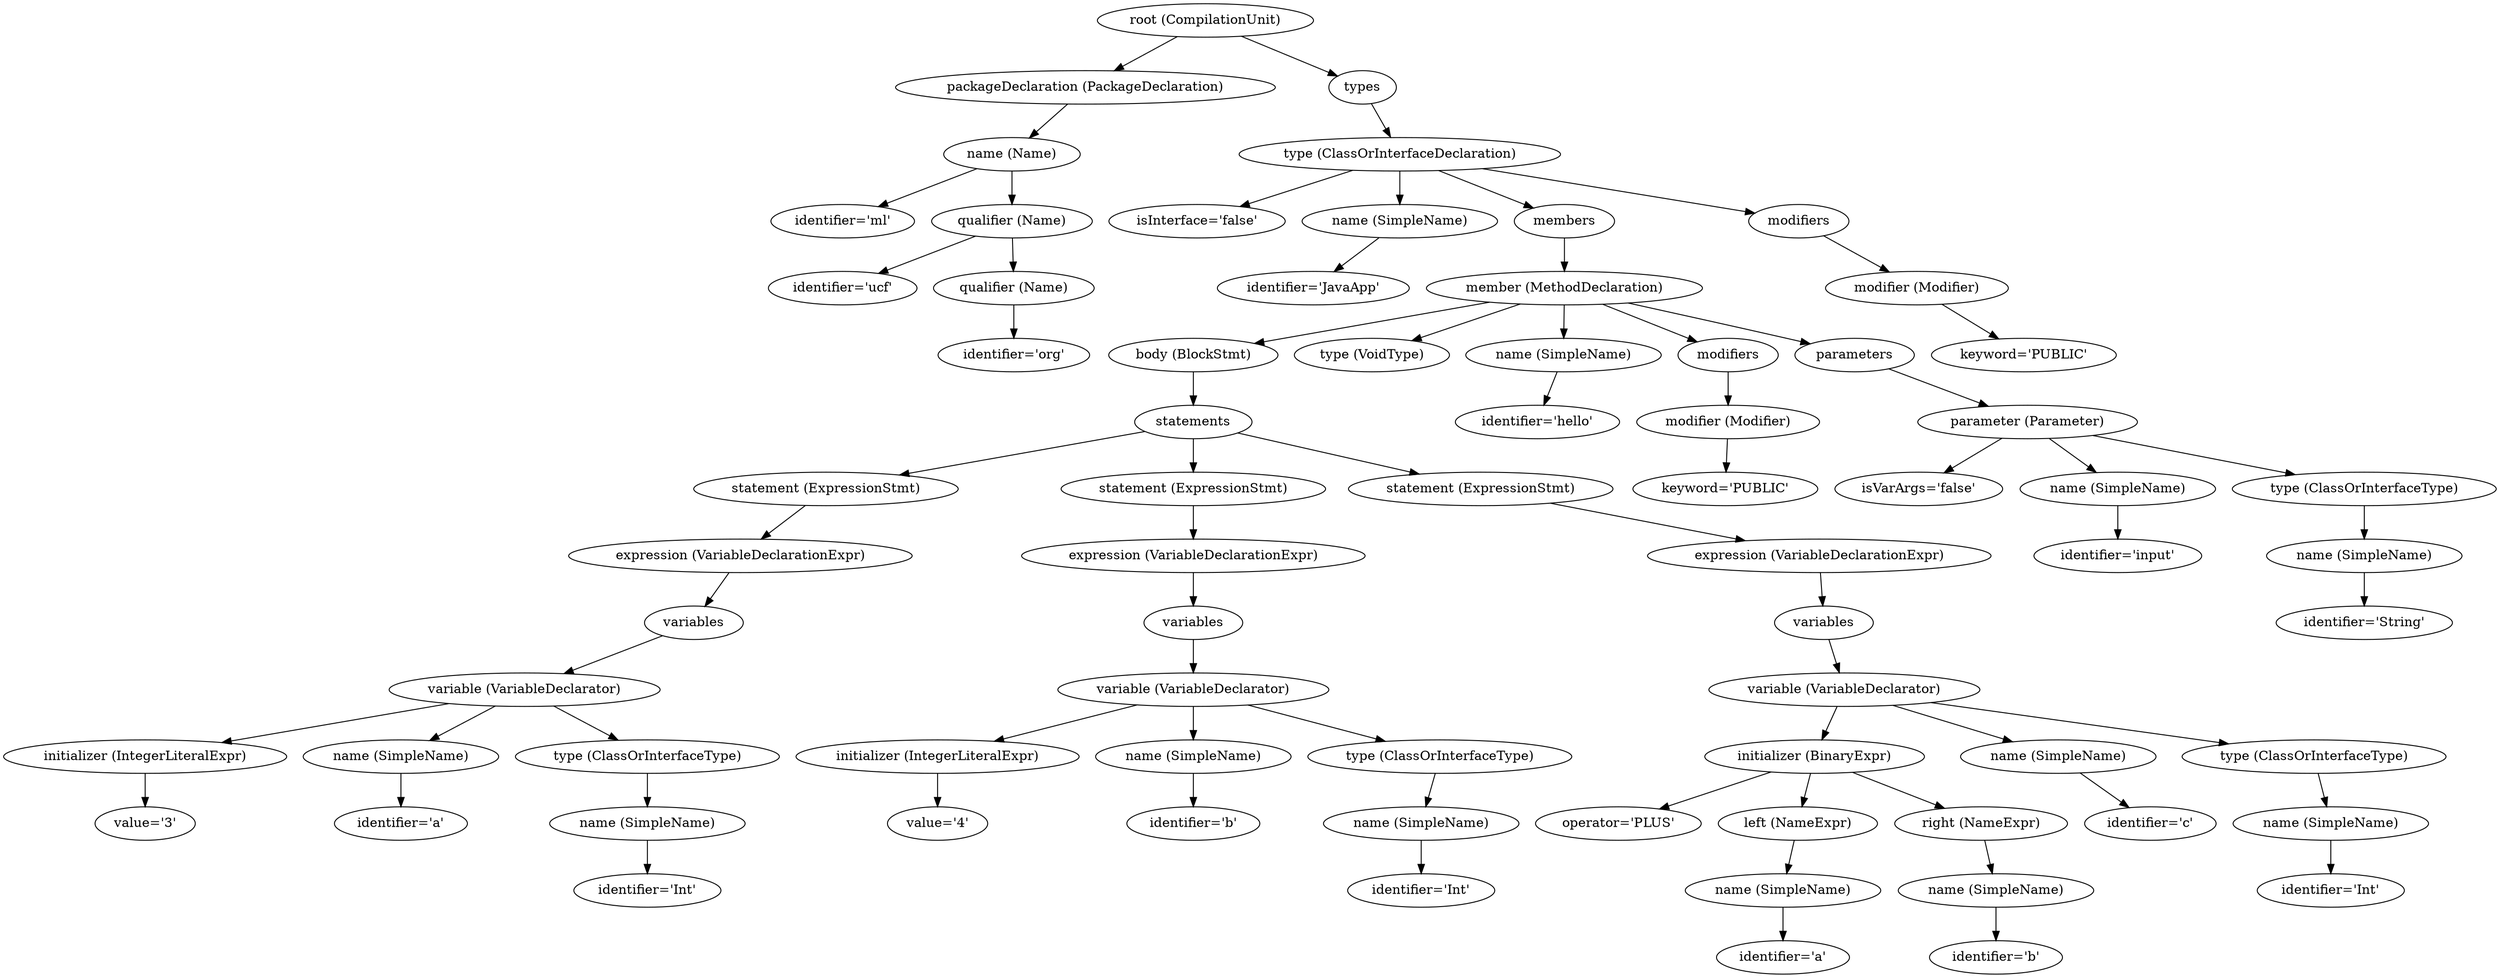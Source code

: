 digraph {
n0 [label="root (CompilationUnit)"];
n1 [label="packageDeclaration (PackageDeclaration)"];
n0 -> n1;
n2 [label="name (Name)"];
n1 -> n2;
n3 [label="identifier='ml'"];
n2 -> n3;
n4 [label="qualifier (Name)"];
n2 -> n4;
n5 [label="identifier='ucf'"];
n4 -> n5;
n6 [label="qualifier (Name)"];
n4 -> n6;
n7 [label="identifier='org'"];
n6 -> n7;
n8 [label="types"];
n0 -> n8;
n9 [label="type (ClassOrInterfaceDeclaration)"];
n8 -> n9;
n10 [label="isInterface='false'"];
n9 -> n10;
n11 [label="name (SimpleName)"];
n9 -> n11;
n12 [label="identifier='JavaApp'"];
n11 -> n12;
n13 [label="members"];
n9 -> n13;
n14 [label="member (MethodDeclaration)"];
n13 -> n14;
n15 [label="body (BlockStmt)"];
n14 -> n15;
n16 [label="statements"];
n15 -> n16;
n17 [label="statement (ExpressionStmt)"];
n16 -> n17;
n18 [label="expression (VariableDeclarationExpr)"];
n17 -> n18;
n19 [label="variables"];
n18 -> n19;
n20 [label="variable (VariableDeclarator)"];
n19 -> n20;
n21 [label="initializer (IntegerLiteralExpr)"];
n20 -> n21;
n22 [label="value='3'"];
n21 -> n22;
n23 [label="name (SimpleName)"];
n20 -> n23;
n24 [label="identifier='a'"];
n23 -> n24;
n25 [label="type (ClassOrInterfaceType)"];
n20 -> n25;
n26 [label="name (SimpleName)"];
n25 -> n26;
n27 [label="identifier='Int'"];
n26 -> n27;
n28 [label="statement (ExpressionStmt)"];
n16 -> n28;
n29 [label="expression (VariableDeclarationExpr)"];
n28 -> n29;
n30 [label="variables"];
n29 -> n30;
n31 [label="variable (VariableDeclarator)"];
n30 -> n31;
n32 [label="initializer (IntegerLiteralExpr)"];
n31 -> n32;
n33 [label="value='4'"];
n32 -> n33;
n34 [label="name (SimpleName)"];
n31 -> n34;
n35 [label="identifier='b'"];
n34 -> n35;
n36 [label="type (ClassOrInterfaceType)"];
n31 -> n36;
n37 [label="name (SimpleName)"];
n36 -> n37;
n38 [label="identifier='Int'"];
n37 -> n38;
n39 [label="statement (ExpressionStmt)"];
n16 -> n39;
n40 [label="expression (VariableDeclarationExpr)"];
n39 -> n40;
n41 [label="variables"];
n40 -> n41;
n42 [label="variable (VariableDeclarator)"];
n41 -> n42;
n43 [label="initializer (BinaryExpr)"];
n42 -> n43;
n44 [label="operator='PLUS'"];
n43 -> n44;
n45 [label="left (NameExpr)"];
n43 -> n45;
n46 [label="name (SimpleName)"];
n45 -> n46;
n47 [label="identifier='a'"];
n46 -> n47;
n48 [label="right (NameExpr)"];
n43 -> n48;
n49 [label="name (SimpleName)"];
n48 -> n49;
n50 [label="identifier='b'"];
n49 -> n50;
n51 [label="name (SimpleName)"];
n42 -> n51;
n52 [label="identifier='c'"];
n51 -> n52;
n53 [label="type (ClassOrInterfaceType)"];
n42 -> n53;
n54 [label="name (SimpleName)"];
n53 -> n54;
n55 [label="identifier='Int'"];
n54 -> n55;
n56 [label="type (VoidType)"];
n14 -> n56;
n57 [label="name (SimpleName)"];
n14 -> n57;
n58 [label="identifier='hello'"];
n57 -> n58;
n59 [label="modifiers"];
n14 -> n59;
n60 [label="modifier (Modifier)"];
n59 -> n60;
n61 [label="keyword='PUBLIC'"];
n60 -> n61;
n62 [label="parameters"];
n14 -> n62;
n63 [label="parameter (Parameter)"];
n62 -> n63;
n64 [label="isVarArgs='false'"];
n63 -> n64;
n65 [label="name (SimpleName)"];
n63 -> n65;
n66 [label="identifier='input'"];
n65 -> n66;
n67 [label="type (ClassOrInterfaceType)"];
n63 -> n67;
n68 [label="name (SimpleName)"];
n67 -> n68;
n69 [label="identifier='String'"];
n68 -> n69;
n70 [label="modifiers"];
n9 -> n70;
n71 [label="modifier (Modifier)"];
n70 -> n71;
n72 [label="keyword='PUBLIC'"];
n71 -> n72;
}